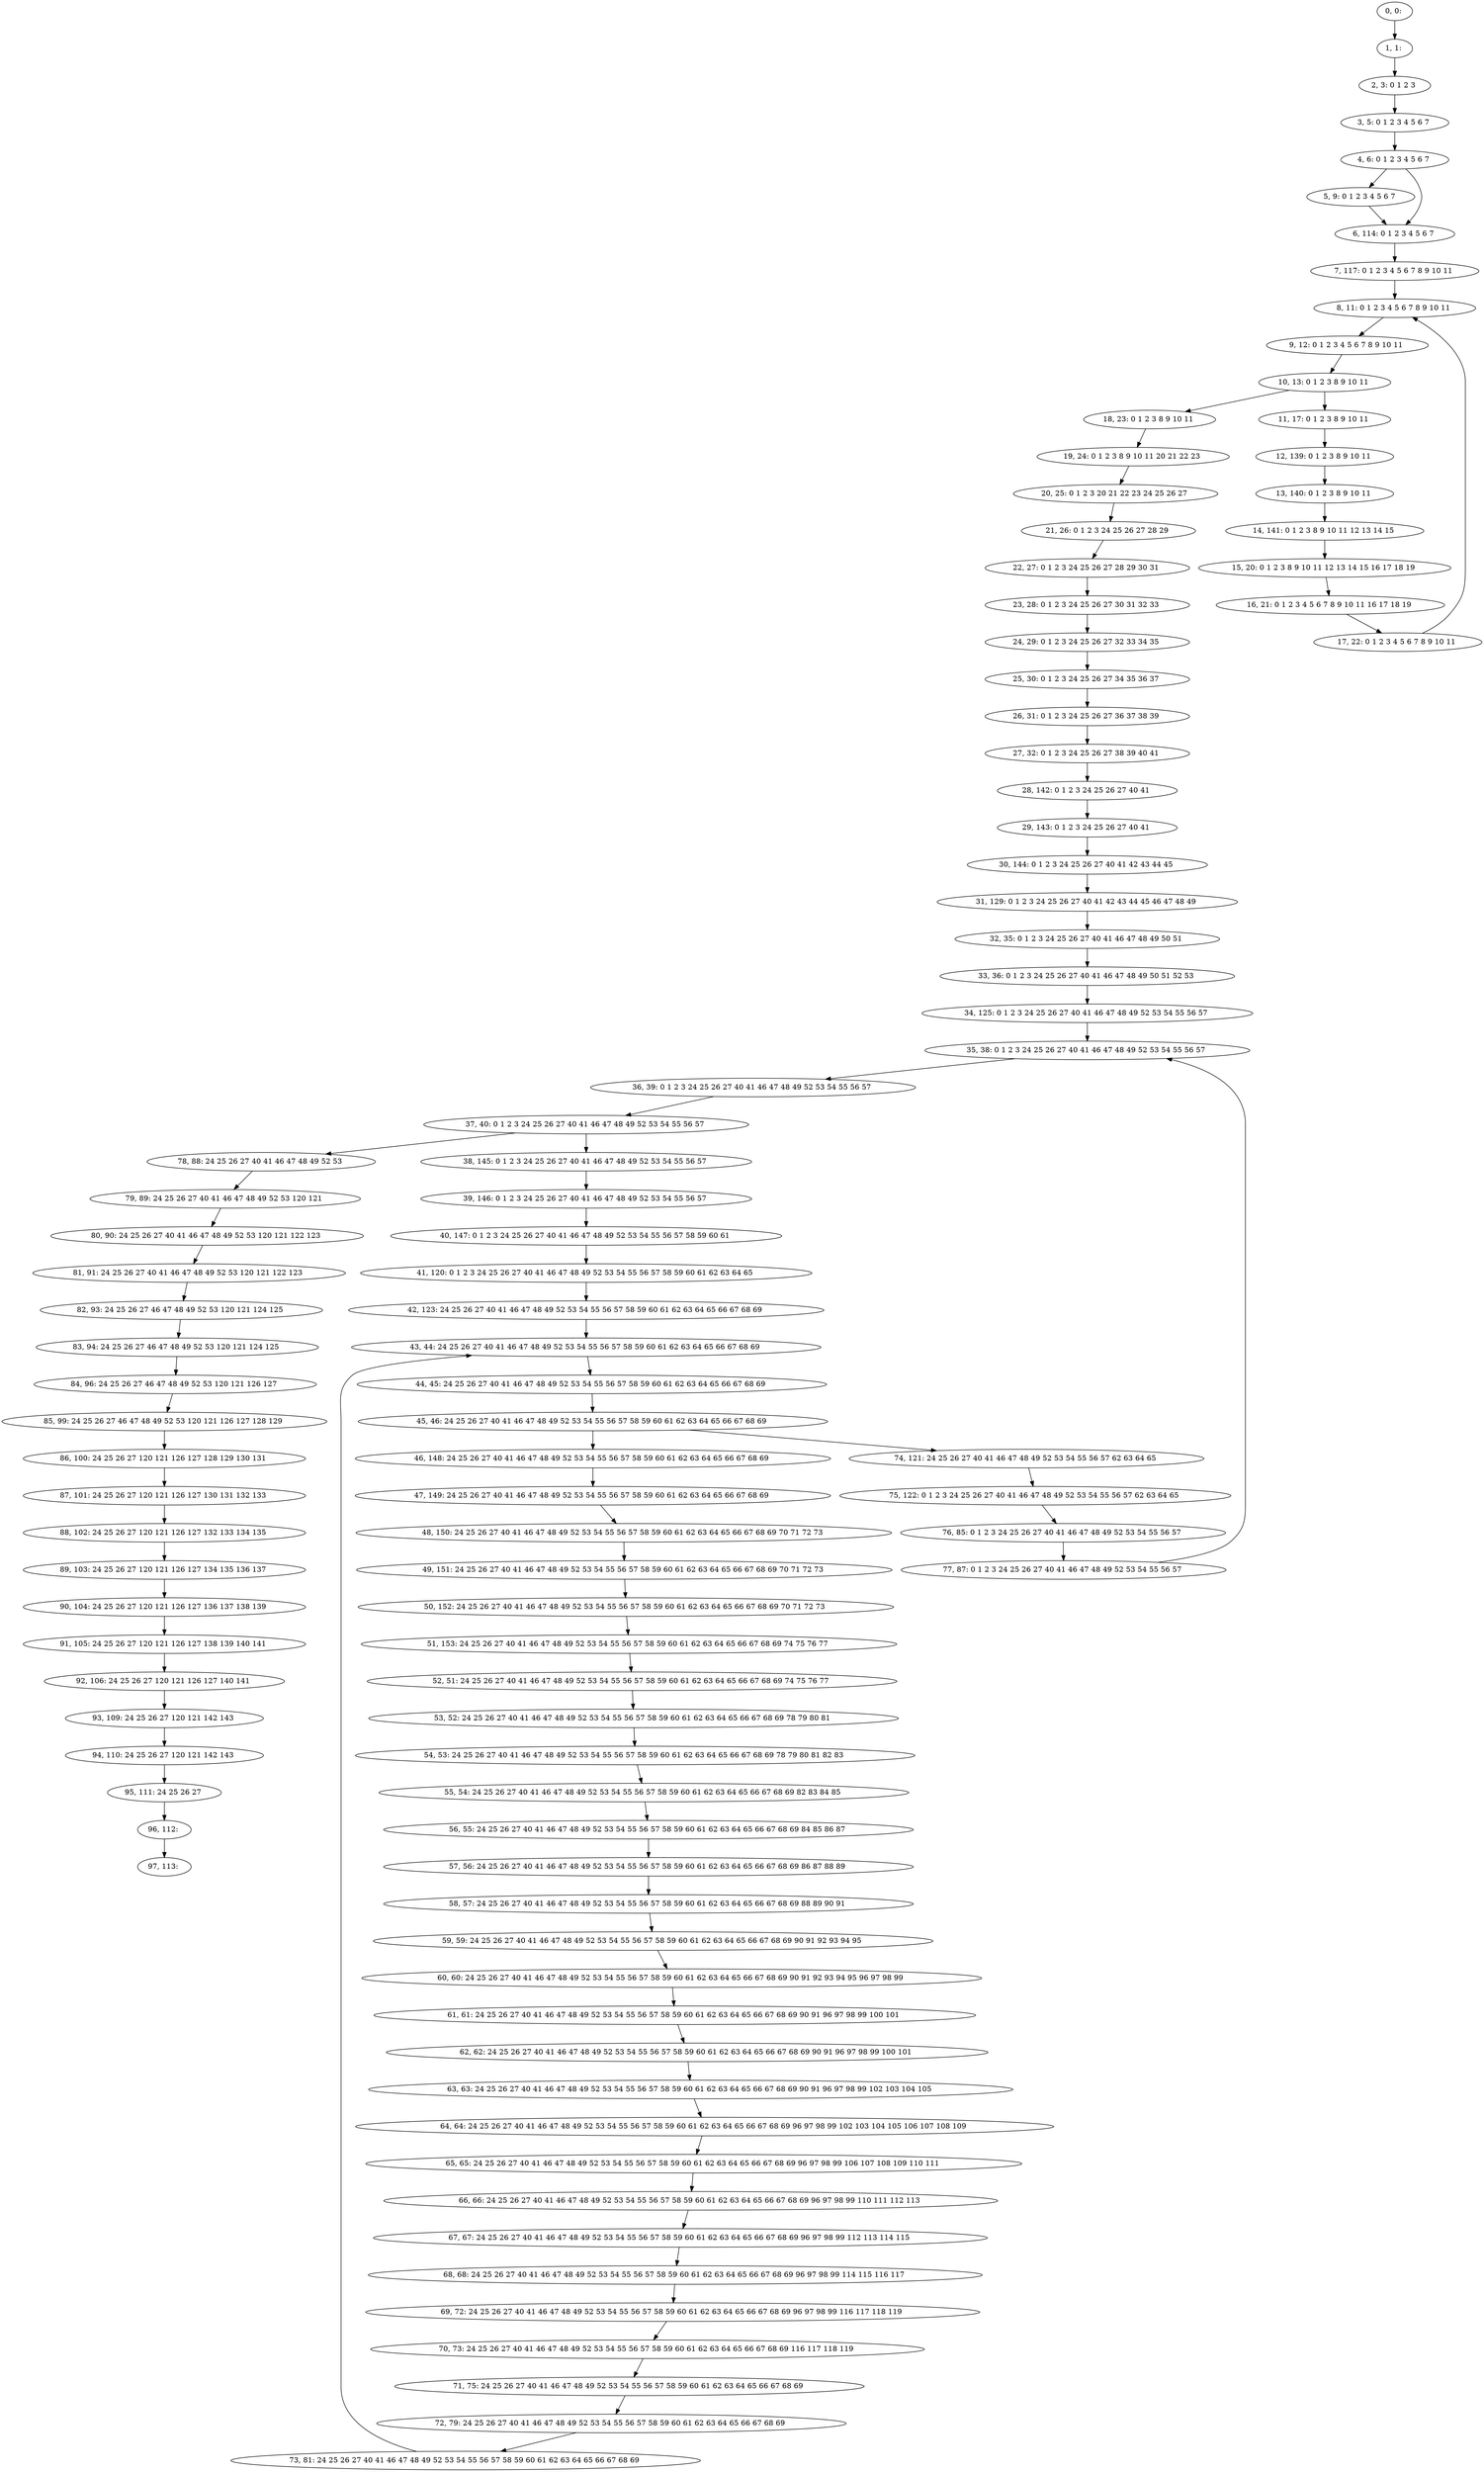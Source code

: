 digraph G {
0[label="0, 0: "];
1[label="1, 1: "];
2[label="2, 3: 0 1 2 3 "];
3[label="3, 5: 0 1 2 3 4 5 6 7 "];
4[label="4, 6: 0 1 2 3 4 5 6 7 "];
5[label="5, 9: 0 1 2 3 4 5 6 7 "];
6[label="6, 114: 0 1 2 3 4 5 6 7 "];
7[label="7, 117: 0 1 2 3 4 5 6 7 8 9 10 11 "];
8[label="8, 11: 0 1 2 3 4 5 6 7 8 9 10 11 "];
9[label="9, 12: 0 1 2 3 4 5 6 7 8 9 10 11 "];
10[label="10, 13: 0 1 2 3 8 9 10 11 "];
11[label="11, 17: 0 1 2 3 8 9 10 11 "];
12[label="12, 139: 0 1 2 3 8 9 10 11 "];
13[label="13, 140: 0 1 2 3 8 9 10 11 "];
14[label="14, 141: 0 1 2 3 8 9 10 11 12 13 14 15 "];
15[label="15, 20: 0 1 2 3 8 9 10 11 12 13 14 15 16 17 18 19 "];
16[label="16, 21: 0 1 2 3 4 5 6 7 8 9 10 11 16 17 18 19 "];
17[label="17, 22: 0 1 2 3 4 5 6 7 8 9 10 11 "];
18[label="18, 23: 0 1 2 3 8 9 10 11 "];
19[label="19, 24: 0 1 2 3 8 9 10 11 20 21 22 23 "];
20[label="20, 25: 0 1 2 3 20 21 22 23 24 25 26 27 "];
21[label="21, 26: 0 1 2 3 24 25 26 27 28 29 "];
22[label="22, 27: 0 1 2 3 24 25 26 27 28 29 30 31 "];
23[label="23, 28: 0 1 2 3 24 25 26 27 30 31 32 33 "];
24[label="24, 29: 0 1 2 3 24 25 26 27 32 33 34 35 "];
25[label="25, 30: 0 1 2 3 24 25 26 27 34 35 36 37 "];
26[label="26, 31: 0 1 2 3 24 25 26 27 36 37 38 39 "];
27[label="27, 32: 0 1 2 3 24 25 26 27 38 39 40 41 "];
28[label="28, 142: 0 1 2 3 24 25 26 27 40 41 "];
29[label="29, 143: 0 1 2 3 24 25 26 27 40 41 "];
30[label="30, 144: 0 1 2 3 24 25 26 27 40 41 42 43 44 45 "];
31[label="31, 129: 0 1 2 3 24 25 26 27 40 41 42 43 44 45 46 47 48 49 "];
32[label="32, 35: 0 1 2 3 24 25 26 27 40 41 46 47 48 49 50 51 "];
33[label="33, 36: 0 1 2 3 24 25 26 27 40 41 46 47 48 49 50 51 52 53 "];
34[label="34, 125: 0 1 2 3 24 25 26 27 40 41 46 47 48 49 52 53 54 55 56 57 "];
35[label="35, 38: 0 1 2 3 24 25 26 27 40 41 46 47 48 49 52 53 54 55 56 57 "];
36[label="36, 39: 0 1 2 3 24 25 26 27 40 41 46 47 48 49 52 53 54 55 56 57 "];
37[label="37, 40: 0 1 2 3 24 25 26 27 40 41 46 47 48 49 52 53 54 55 56 57 "];
38[label="38, 145: 0 1 2 3 24 25 26 27 40 41 46 47 48 49 52 53 54 55 56 57 "];
39[label="39, 146: 0 1 2 3 24 25 26 27 40 41 46 47 48 49 52 53 54 55 56 57 "];
40[label="40, 147: 0 1 2 3 24 25 26 27 40 41 46 47 48 49 52 53 54 55 56 57 58 59 60 61 "];
41[label="41, 120: 0 1 2 3 24 25 26 27 40 41 46 47 48 49 52 53 54 55 56 57 58 59 60 61 62 63 64 65 "];
42[label="42, 123: 24 25 26 27 40 41 46 47 48 49 52 53 54 55 56 57 58 59 60 61 62 63 64 65 66 67 68 69 "];
43[label="43, 44: 24 25 26 27 40 41 46 47 48 49 52 53 54 55 56 57 58 59 60 61 62 63 64 65 66 67 68 69 "];
44[label="44, 45: 24 25 26 27 40 41 46 47 48 49 52 53 54 55 56 57 58 59 60 61 62 63 64 65 66 67 68 69 "];
45[label="45, 46: 24 25 26 27 40 41 46 47 48 49 52 53 54 55 56 57 58 59 60 61 62 63 64 65 66 67 68 69 "];
46[label="46, 148: 24 25 26 27 40 41 46 47 48 49 52 53 54 55 56 57 58 59 60 61 62 63 64 65 66 67 68 69 "];
47[label="47, 149: 24 25 26 27 40 41 46 47 48 49 52 53 54 55 56 57 58 59 60 61 62 63 64 65 66 67 68 69 "];
48[label="48, 150: 24 25 26 27 40 41 46 47 48 49 52 53 54 55 56 57 58 59 60 61 62 63 64 65 66 67 68 69 70 71 72 73 "];
49[label="49, 151: 24 25 26 27 40 41 46 47 48 49 52 53 54 55 56 57 58 59 60 61 62 63 64 65 66 67 68 69 70 71 72 73 "];
50[label="50, 152: 24 25 26 27 40 41 46 47 48 49 52 53 54 55 56 57 58 59 60 61 62 63 64 65 66 67 68 69 70 71 72 73 "];
51[label="51, 153: 24 25 26 27 40 41 46 47 48 49 52 53 54 55 56 57 58 59 60 61 62 63 64 65 66 67 68 69 74 75 76 77 "];
52[label="52, 51: 24 25 26 27 40 41 46 47 48 49 52 53 54 55 56 57 58 59 60 61 62 63 64 65 66 67 68 69 74 75 76 77 "];
53[label="53, 52: 24 25 26 27 40 41 46 47 48 49 52 53 54 55 56 57 58 59 60 61 62 63 64 65 66 67 68 69 78 79 80 81 "];
54[label="54, 53: 24 25 26 27 40 41 46 47 48 49 52 53 54 55 56 57 58 59 60 61 62 63 64 65 66 67 68 69 78 79 80 81 82 83 "];
55[label="55, 54: 24 25 26 27 40 41 46 47 48 49 52 53 54 55 56 57 58 59 60 61 62 63 64 65 66 67 68 69 82 83 84 85 "];
56[label="56, 55: 24 25 26 27 40 41 46 47 48 49 52 53 54 55 56 57 58 59 60 61 62 63 64 65 66 67 68 69 84 85 86 87 "];
57[label="57, 56: 24 25 26 27 40 41 46 47 48 49 52 53 54 55 56 57 58 59 60 61 62 63 64 65 66 67 68 69 86 87 88 89 "];
58[label="58, 57: 24 25 26 27 40 41 46 47 48 49 52 53 54 55 56 57 58 59 60 61 62 63 64 65 66 67 68 69 88 89 90 91 "];
59[label="59, 59: 24 25 26 27 40 41 46 47 48 49 52 53 54 55 56 57 58 59 60 61 62 63 64 65 66 67 68 69 90 91 92 93 94 95 "];
60[label="60, 60: 24 25 26 27 40 41 46 47 48 49 52 53 54 55 56 57 58 59 60 61 62 63 64 65 66 67 68 69 90 91 92 93 94 95 96 97 98 99 "];
61[label="61, 61: 24 25 26 27 40 41 46 47 48 49 52 53 54 55 56 57 58 59 60 61 62 63 64 65 66 67 68 69 90 91 96 97 98 99 100 101 "];
62[label="62, 62: 24 25 26 27 40 41 46 47 48 49 52 53 54 55 56 57 58 59 60 61 62 63 64 65 66 67 68 69 90 91 96 97 98 99 100 101 "];
63[label="63, 63: 24 25 26 27 40 41 46 47 48 49 52 53 54 55 56 57 58 59 60 61 62 63 64 65 66 67 68 69 90 91 96 97 98 99 102 103 104 105 "];
64[label="64, 64: 24 25 26 27 40 41 46 47 48 49 52 53 54 55 56 57 58 59 60 61 62 63 64 65 66 67 68 69 96 97 98 99 102 103 104 105 106 107 108 109 "];
65[label="65, 65: 24 25 26 27 40 41 46 47 48 49 52 53 54 55 56 57 58 59 60 61 62 63 64 65 66 67 68 69 96 97 98 99 106 107 108 109 110 111 "];
66[label="66, 66: 24 25 26 27 40 41 46 47 48 49 52 53 54 55 56 57 58 59 60 61 62 63 64 65 66 67 68 69 96 97 98 99 110 111 112 113 "];
67[label="67, 67: 24 25 26 27 40 41 46 47 48 49 52 53 54 55 56 57 58 59 60 61 62 63 64 65 66 67 68 69 96 97 98 99 112 113 114 115 "];
68[label="68, 68: 24 25 26 27 40 41 46 47 48 49 52 53 54 55 56 57 58 59 60 61 62 63 64 65 66 67 68 69 96 97 98 99 114 115 116 117 "];
69[label="69, 72: 24 25 26 27 40 41 46 47 48 49 52 53 54 55 56 57 58 59 60 61 62 63 64 65 66 67 68 69 96 97 98 99 116 117 118 119 "];
70[label="70, 73: 24 25 26 27 40 41 46 47 48 49 52 53 54 55 56 57 58 59 60 61 62 63 64 65 66 67 68 69 116 117 118 119 "];
71[label="71, 75: 24 25 26 27 40 41 46 47 48 49 52 53 54 55 56 57 58 59 60 61 62 63 64 65 66 67 68 69 "];
72[label="72, 79: 24 25 26 27 40 41 46 47 48 49 52 53 54 55 56 57 58 59 60 61 62 63 64 65 66 67 68 69 "];
73[label="73, 81: 24 25 26 27 40 41 46 47 48 49 52 53 54 55 56 57 58 59 60 61 62 63 64 65 66 67 68 69 "];
74[label="74, 121: 24 25 26 27 40 41 46 47 48 49 52 53 54 55 56 57 62 63 64 65 "];
75[label="75, 122: 0 1 2 3 24 25 26 27 40 41 46 47 48 49 52 53 54 55 56 57 62 63 64 65 "];
76[label="76, 85: 0 1 2 3 24 25 26 27 40 41 46 47 48 49 52 53 54 55 56 57 "];
77[label="77, 87: 0 1 2 3 24 25 26 27 40 41 46 47 48 49 52 53 54 55 56 57 "];
78[label="78, 88: 24 25 26 27 40 41 46 47 48 49 52 53 "];
79[label="79, 89: 24 25 26 27 40 41 46 47 48 49 52 53 120 121 "];
80[label="80, 90: 24 25 26 27 40 41 46 47 48 49 52 53 120 121 122 123 "];
81[label="81, 91: 24 25 26 27 40 41 46 47 48 49 52 53 120 121 122 123 "];
82[label="82, 93: 24 25 26 27 46 47 48 49 52 53 120 121 124 125 "];
83[label="83, 94: 24 25 26 27 46 47 48 49 52 53 120 121 124 125 "];
84[label="84, 96: 24 25 26 27 46 47 48 49 52 53 120 121 126 127 "];
85[label="85, 99: 24 25 26 27 46 47 48 49 52 53 120 121 126 127 128 129 "];
86[label="86, 100: 24 25 26 27 120 121 126 127 128 129 130 131 "];
87[label="87, 101: 24 25 26 27 120 121 126 127 130 131 132 133 "];
88[label="88, 102: 24 25 26 27 120 121 126 127 132 133 134 135 "];
89[label="89, 103: 24 25 26 27 120 121 126 127 134 135 136 137 "];
90[label="90, 104: 24 25 26 27 120 121 126 127 136 137 138 139 "];
91[label="91, 105: 24 25 26 27 120 121 126 127 138 139 140 141 "];
92[label="92, 106: 24 25 26 27 120 121 126 127 140 141 "];
93[label="93, 109: 24 25 26 27 120 121 142 143 "];
94[label="94, 110: 24 25 26 27 120 121 142 143 "];
95[label="95, 111: 24 25 26 27 "];
96[label="96, 112: "];
97[label="97, 113: "];
0->1 ;
1->2 ;
2->3 ;
3->4 ;
4->5 ;
4->6 ;
5->6 ;
6->7 ;
7->8 ;
8->9 ;
9->10 ;
10->11 ;
10->18 ;
11->12 ;
12->13 ;
13->14 ;
14->15 ;
15->16 ;
16->17 ;
17->8 ;
18->19 ;
19->20 ;
20->21 ;
21->22 ;
22->23 ;
23->24 ;
24->25 ;
25->26 ;
26->27 ;
27->28 ;
28->29 ;
29->30 ;
30->31 ;
31->32 ;
32->33 ;
33->34 ;
34->35 ;
35->36 ;
36->37 ;
37->38 ;
37->78 ;
38->39 ;
39->40 ;
40->41 ;
41->42 ;
42->43 ;
43->44 ;
44->45 ;
45->46 ;
45->74 ;
46->47 ;
47->48 ;
48->49 ;
49->50 ;
50->51 ;
51->52 ;
52->53 ;
53->54 ;
54->55 ;
55->56 ;
56->57 ;
57->58 ;
58->59 ;
59->60 ;
60->61 ;
61->62 ;
62->63 ;
63->64 ;
64->65 ;
65->66 ;
66->67 ;
67->68 ;
68->69 ;
69->70 ;
70->71 ;
71->72 ;
72->73 ;
73->43 ;
74->75 ;
75->76 ;
76->77 ;
77->35 ;
78->79 ;
79->80 ;
80->81 ;
81->82 ;
82->83 ;
83->84 ;
84->85 ;
85->86 ;
86->87 ;
87->88 ;
88->89 ;
89->90 ;
90->91 ;
91->92 ;
92->93 ;
93->94 ;
94->95 ;
95->96 ;
96->97 ;
}
